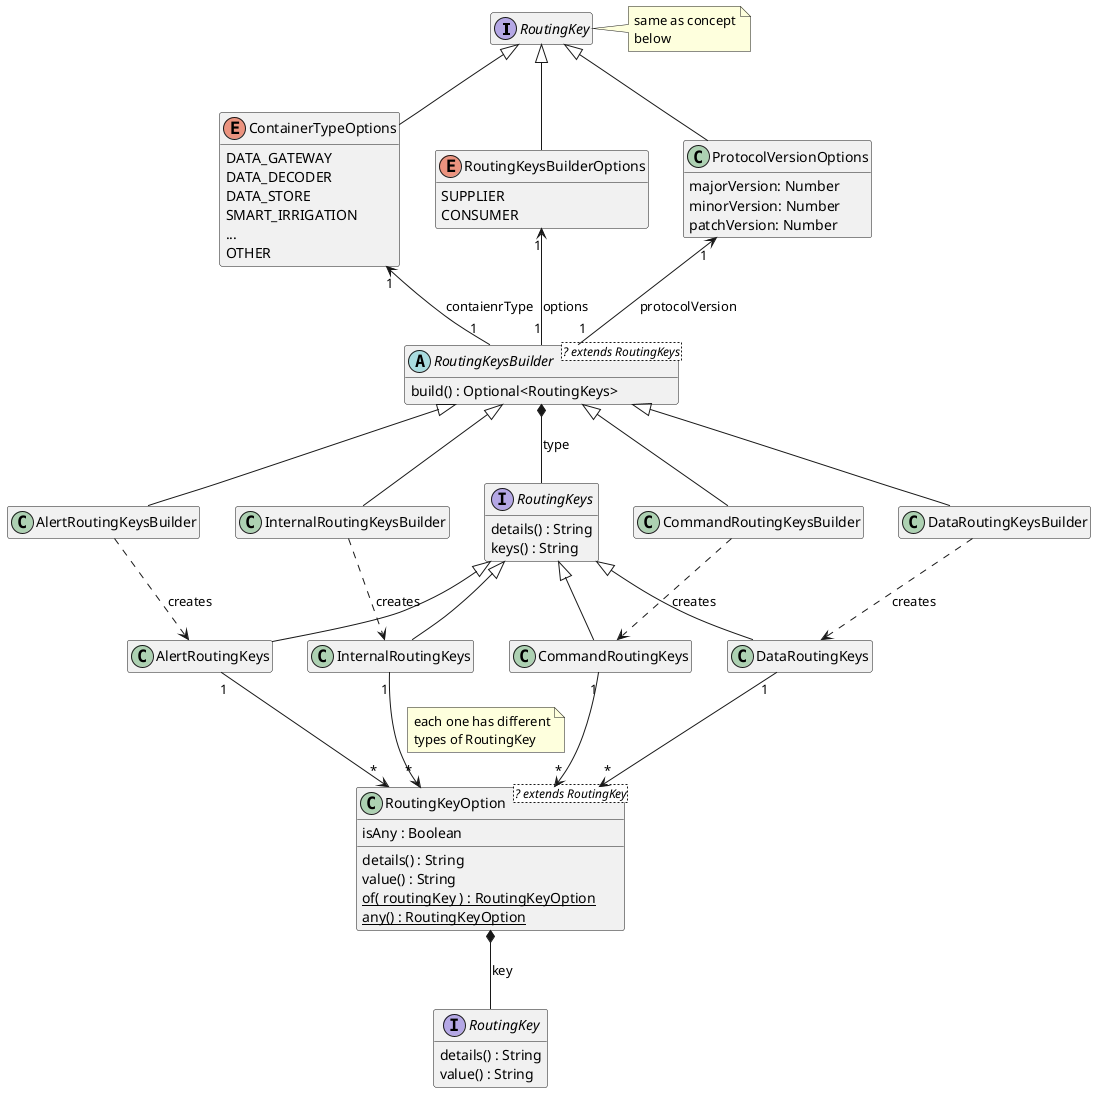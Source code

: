 @startuml routing-model

hide empty members

interface "RoutingKey" as RoutingKey2 {

}
note right: same as concept\nbelow

interface RoutingKeys {
    details() : String
    keys() : String
}

class AlertRoutingKeys {

}

class InternalRoutingKeys {

}

class CommandRoutingKeys {

}

class DataRoutingKeys {

}

enum ContainerTypeOptions {
    DATA_GATEWAY
    DATA_DECODER
    DATA_STORE
    SMART_IRRIGATION
    ...
    OTHER
}

enum RoutingKeysBuilderOptions {
    SUPPLIER
    CONSUMER
}

class ProtocolVersionOptions {
    majorVersion: Number
    minorVersion: Number
    patchVersion: Number
}

abstract RoutingKeysBuilder<? extends RoutingKeys> {
    build() : Optional<RoutingKeys>
}

class AlertRoutingKeysBuilder {
}

class InternalRoutingKeysBuilder {
}

class CommandRoutingKeysBuilder {
}

class DataRoutingKeysBuilder {
}

class RoutingKeyOption<? extends RoutingKey> {
    isAny : Boolean
    details() : String
    value() : String
    {static} of( routingKey ) : RoutingKeyOption
    {static} any() : RoutingKeyOption
}

interface RoutingKey {
    details() : String
    value() : String
}

RoutingKeys <|-- AlertRoutingKeys
RoutingKeys <|-- InternalRoutingKeys
RoutingKeys <|-- CommandRoutingKeys
RoutingKeys <|-- DataRoutingKeys

RoutingKeysBuilder <|-- AlertRoutingKeysBuilder
RoutingKeysBuilder <|-- InternalRoutingKeysBuilder
RoutingKeysBuilder <|-- CommandRoutingKeysBuilder
RoutingKeysBuilder <|-- DataRoutingKeysBuilder

RoutingKeyOption *-- RoutingKey : key
RoutingKeysBuilder *-- RoutingKeys : type

AlertRoutingKeys "1" --> "*" RoutingKeyOption
InternalRoutingKeys "1" --> "*" RoutingKeyOption
note on link: each one has different\ntypes of RoutingKey
CommandRoutingKeys "1" --> "*" RoutingKeyOption
DataRoutingKeys "1" --> "*" RoutingKeyOption

DataRoutingKeysBuilder ..> DataRoutingKeys: creates
AlertRoutingKeysBuilder ..> AlertRoutingKeys: creates
InternalRoutingKeysBuilder ..> InternalRoutingKeys: creates
CommandRoutingKeysBuilder ..> CommandRoutingKeys: creates

ProtocolVersionOptions "1" <-- "1" RoutingKeysBuilder: protocolVersion
ContainerTypeOptions "1" <-- "1" RoutingKeysBuilder: contaienrType
RoutingKeysBuilderOptions "1" <-- "1" RoutingKeysBuilder: options


RoutingKey2 <|-- RoutingKeysBuilderOptions
RoutingKey2 <|-- ContainerTypeOptions
RoutingKey2 <|-- ProtocolVersionOptions

@enduml
